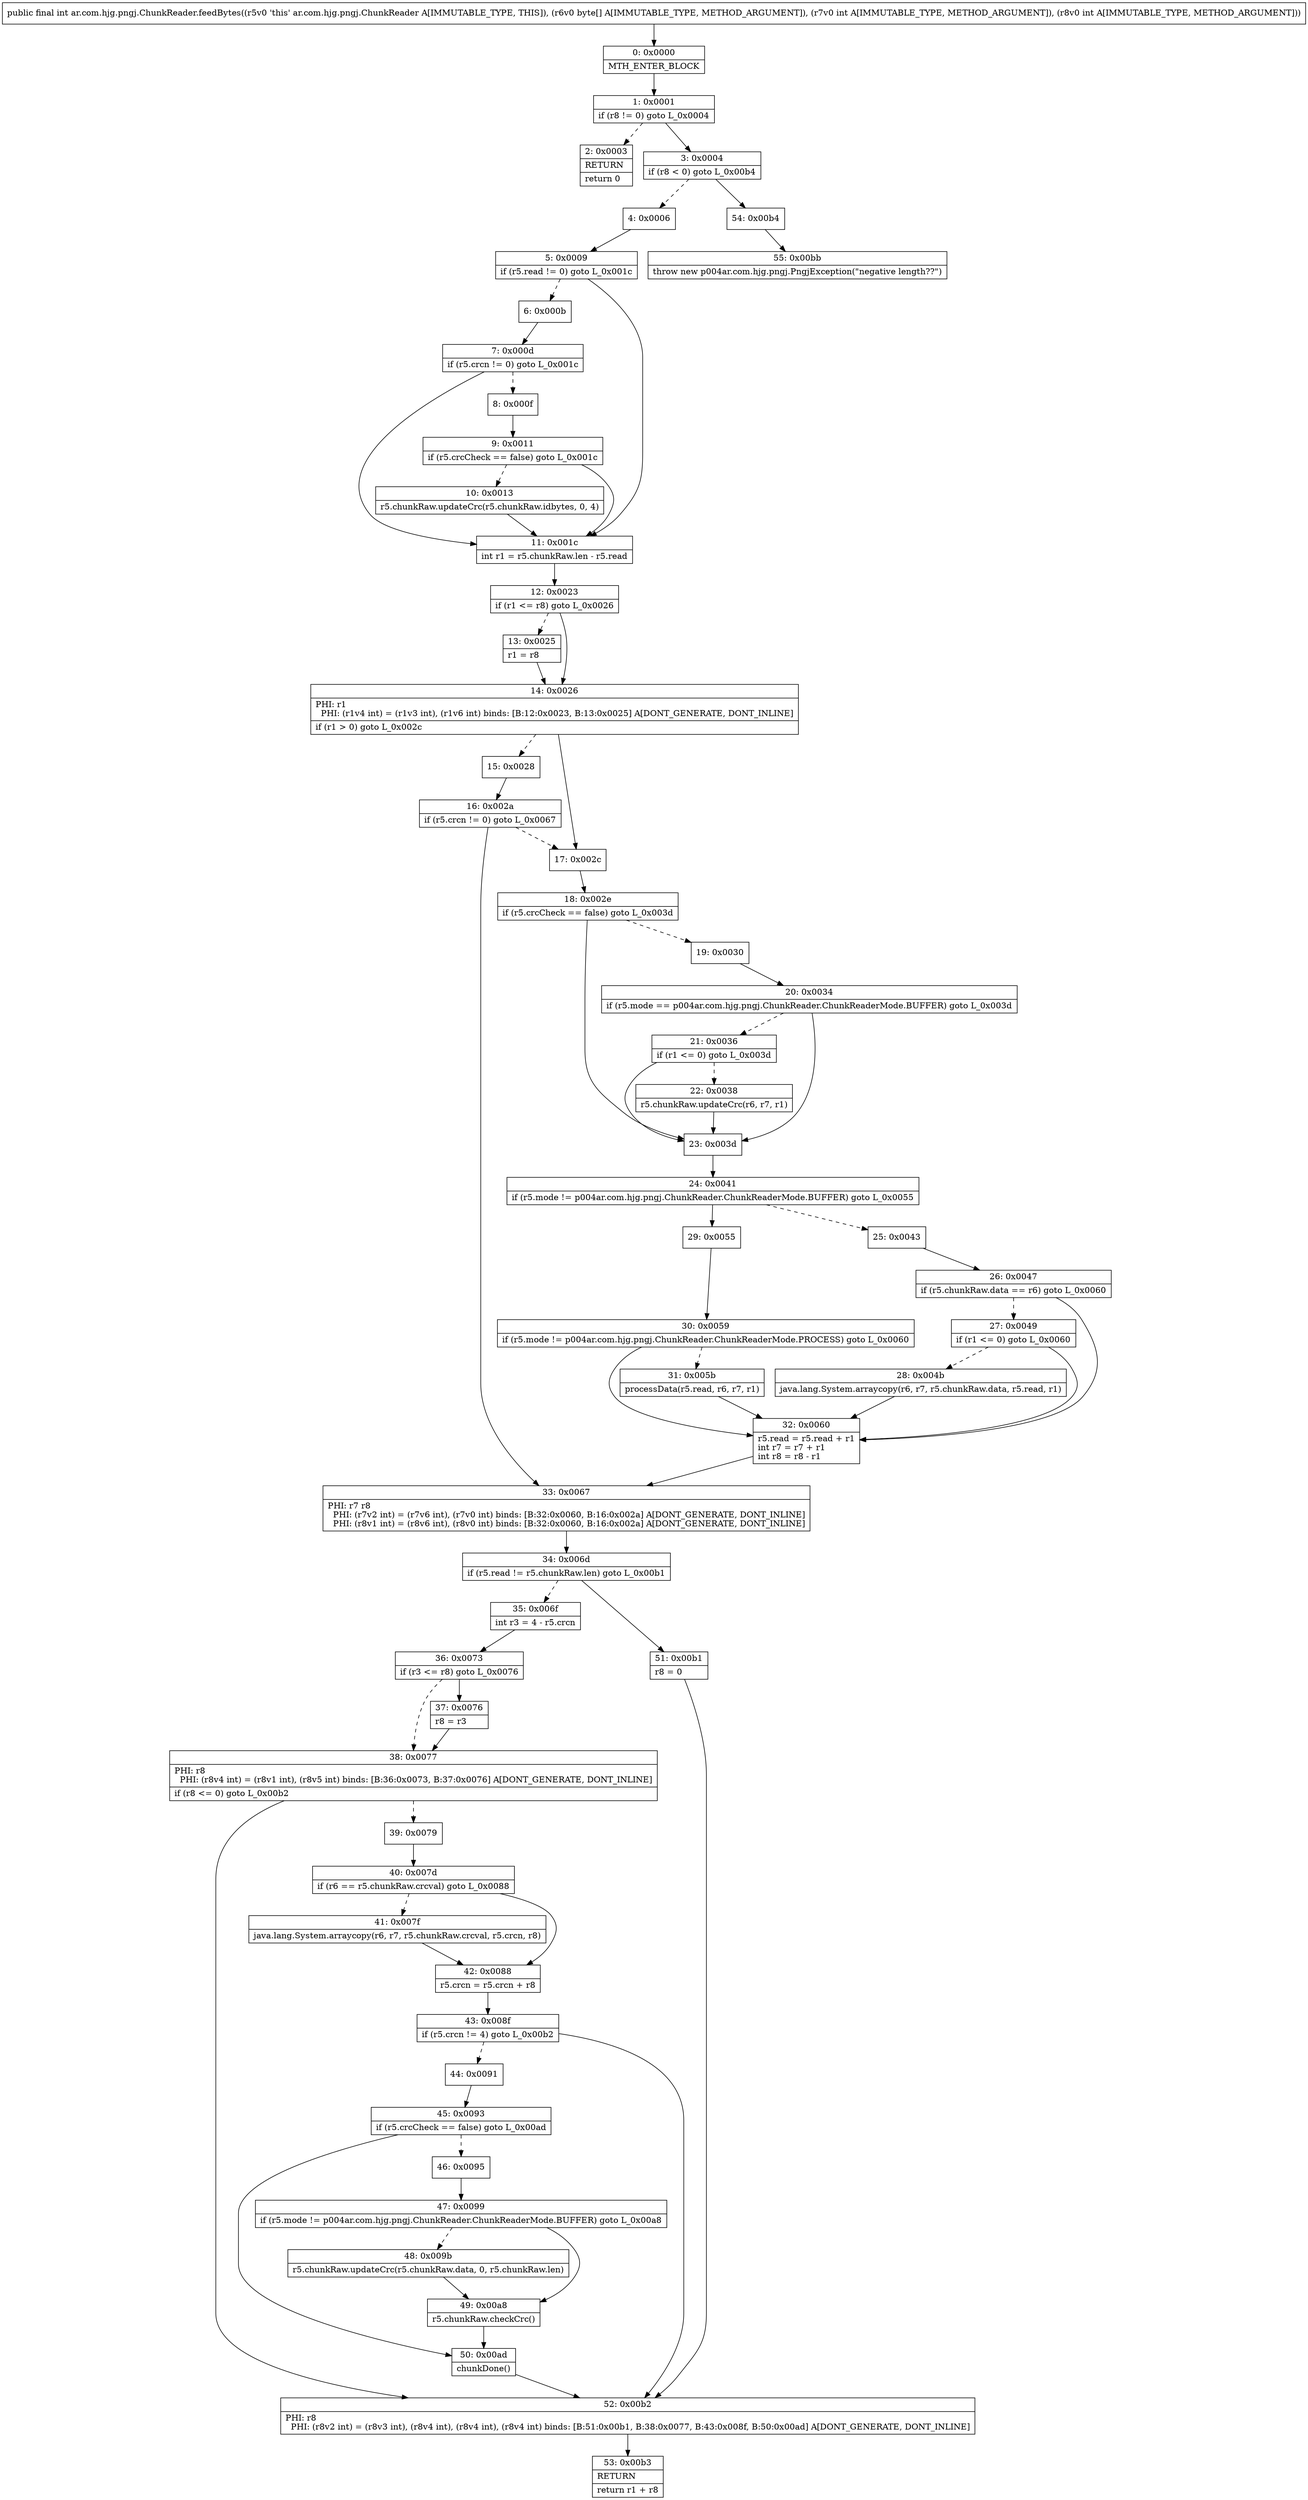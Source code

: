 digraph "CFG forar.com.hjg.pngj.ChunkReader.feedBytes([BII)I" {
Node_0 [shape=record,label="{0\:\ 0x0000|MTH_ENTER_BLOCK\l}"];
Node_1 [shape=record,label="{1\:\ 0x0001|if (r8 != 0) goto L_0x0004\l}"];
Node_2 [shape=record,label="{2\:\ 0x0003|RETURN\l|return 0\l}"];
Node_3 [shape=record,label="{3\:\ 0x0004|if (r8 \< 0) goto L_0x00b4\l}"];
Node_4 [shape=record,label="{4\:\ 0x0006}"];
Node_5 [shape=record,label="{5\:\ 0x0009|if (r5.read != 0) goto L_0x001c\l}"];
Node_6 [shape=record,label="{6\:\ 0x000b}"];
Node_7 [shape=record,label="{7\:\ 0x000d|if (r5.crcn != 0) goto L_0x001c\l}"];
Node_8 [shape=record,label="{8\:\ 0x000f}"];
Node_9 [shape=record,label="{9\:\ 0x0011|if (r5.crcCheck == false) goto L_0x001c\l}"];
Node_10 [shape=record,label="{10\:\ 0x0013|r5.chunkRaw.updateCrc(r5.chunkRaw.idbytes, 0, 4)\l}"];
Node_11 [shape=record,label="{11\:\ 0x001c|int r1 = r5.chunkRaw.len \- r5.read\l}"];
Node_12 [shape=record,label="{12\:\ 0x0023|if (r1 \<= r8) goto L_0x0026\l}"];
Node_13 [shape=record,label="{13\:\ 0x0025|r1 = r8\l}"];
Node_14 [shape=record,label="{14\:\ 0x0026|PHI: r1 \l  PHI: (r1v4 int) = (r1v3 int), (r1v6 int) binds: [B:12:0x0023, B:13:0x0025] A[DONT_GENERATE, DONT_INLINE]\l|if (r1 \> 0) goto L_0x002c\l}"];
Node_15 [shape=record,label="{15\:\ 0x0028}"];
Node_16 [shape=record,label="{16\:\ 0x002a|if (r5.crcn != 0) goto L_0x0067\l}"];
Node_17 [shape=record,label="{17\:\ 0x002c}"];
Node_18 [shape=record,label="{18\:\ 0x002e|if (r5.crcCheck == false) goto L_0x003d\l}"];
Node_19 [shape=record,label="{19\:\ 0x0030}"];
Node_20 [shape=record,label="{20\:\ 0x0034|if (r5.mode == p004ar.com.hjg.pngj.ChunkReader.ChunkReaderMode.BUFFER) goto L_0x003d\l}"];
Node_21 [shape=record,label="{21\:\ 0x0036|if (r1 \<= 0) goto L_0x003d\l}"];
Node_22 [shape=record,label="{22\:\ 0x0038|r5.chunkRaw.updateCrc(r6, r7, r1)\l}"];
Node_23 [shape=record,label="{23\:\ 0x003d}"];
Node_24 [shape=record,label="{24\:\ 0x0041|if (r5.mode != p004ar.com.hjg.pngj.ChunkReader.ChunkReaderMode.BUFFER) goto L_0x0055\l}"];
Node_25 [shape=record,label="{25\:\ 0x0043}"];
Node_26 [shape=record,label="{26\:\ 0x0047|if (r5.chunkRaw.data == r6) goto L_0x0060\l}"];
Node_27 [shape=record,label="{27\:\ 0x0049|if (r1 \<= 0) goto L_0x0060\l}"];
Node_28 [shape=record,label="{28\:\ 0x004b|java.lang.System.arraycopy(r6, r7, r5.chunkRaw.data, r5.read, r1)\l}"];
Node_29 [shape=record,label="{29\:\ 0x0055}"];
Node_30 [shape=record,label="{30\:\ 0x0059|if (r5.mode != p004ar.com.hjg.pngj.ChunkReader.ChunkReaderMode.PROCESS) goto L_0x0060\l}"];
Node_31 [shape=record,label="{31\:\ 0x005b|processData(r5.read, r6, r7, r1)\l}"];
Node_32 [shape=record,label="{32\:\ 0x0060|r5.read = r5.read + r1\lint r7 = r7 + r1\lint r8 = r8 \- r1\l}"];
Node_33 [shape=record,label="{33\:\ 0x0067|PHI: r7 r8 \l  PHI: (r7v2 int) = (r7v6 int), (r7v0 int) binds: [B:32:0x0060, B:16:0x002a] A[DONT_GENERATE, DONT_INLINE]\l  PHI: (r8v1 int) = (r8v6 int), (r8v0 int) binds: [B:32:0x0060, B:16:0x002a] A[DONT_GENERATE, DONT_INLINE]\l}"];
Node_34 [shape=record,label="{34\:\ 0x006d|if (r5.read != r5.chunkRaw.len) goto L_0x00b1\l}"];
Node_35 [shape=record,label="{35\:\ 0x006f|int r3 = 4 \- r5.crcn\l}"];
Node_36 [shape=record,label="{36\:\ 0x0073|if (r3 \<= r8) goto L_0x0076\l}"];
Node_37 [shape=record,label="{37\:\ 0x0076|r8 = r3\l}"];
Node_38 [shape=record,label="{38\:\ 0x0077|PHI: r8 \l  PHI: (r8v4 int) = (r8v1 int), (r8v5 int) binds: [B:36:0x0073, B:37:0x0076] A[DONT_GENERATE, DONT_INLINE]\l|if (r8 \<= 0) goto L_0x00b2\l}"];
Node_39 [shape=record,label="{39\:\ 0x0079}"];
Node_40 [shape=record,label="{40\:\ 0x007d|if (r6 == r5.chunkRaw.crcval) goto L_0x0088\l}"];
Node_41 [shape=record,label="{41\:\ 0x007f|java.lang.System.arraycopy(r6, r7, r5.chunkRaw.crcval, r5.crcn, r8)\l}"];
Node_42 [shape=record,label="{42\:\ 0x0088|r5.crcn = r5.crcn + r8\l}"];
Node_43 [shape=record,label="{43\:\ 0x008f|if (r5.crcn != 4) goto L_0x00b2\l}"];
Node_44 [shape=record,label="{44\:\ 0x0091}"];
Node_45 [shape=record,label="{45\:\ 0x0093|if (r5.crcCheck == false) goto L_0x00ad\l}"];
Node_46 [shape=record,label="{46\:\ 0x0095}"];
Node_47 [shape=record,label="{47\:\ 0x0099|if (r5.mode != p004ar.com.hjg.pngj.ChunkReader.ChunkReaderMode.BUFFER) goto L_0x00a8\l}"];
Node_48 [shape=record,label="{48\:\ 0x009b|r5.chunkRaw.updateCrc(r5.chunkRaw.data, 0, r5.chunkRaw.len)\l}"];
Node_49 [shape=record,label="{49\:\ 0x00a8|r5.chunkRaw.checkCrc()\l}"];
Node_50 [shape=record,label="{50\:\ 0x00ad|chunkDone()\l}"];
Node_51 [shape=record,label="{51\:\ 0x00b1|r8 = 0\l}"];
Node_52 [shape=record,label="{52\:\ 0x00b2|PHI: r8 \l  PHI: (r8v2 int) = (r8v3 int), (r8v4 int), (r8v4 int), (r8v4 int) binds: [B:51:0x00b1, B:38:0x0077, B:43:0x008f, B:50:0x00ad] A[DONT_GENERATE, DONT_INLINE]\l}"];
Node_53 [shape=record,label="{53\:\ 0x00b3|RETURN\l|return r1 + r8\l}"];
Node_54 [shape=record,label="{54\:\ 0x00b4}"];
Node_55 [shape=record,label="{55\:\ 0x00bb|throw new p004ar.com.hjg.pngj.PngjException(\"negative length??\")\l}"];
MethodNode[shape=record,label="{public final int ar.com.hjg.pngj.ChunkReader.feedBytes((r5v0 'this' ar.com.hjg.pngj.ChunkReader A[IMMUTABLE_TYPE, THIS]), (r6v0 byte[] A[IMMUTABLE_TYPE, METHOD_ARGUMENT]), (r7v0 int A[IMMUTABLE_TYPE, METHOD_ARGUMENT]), (r8v0 int A[IMMUTABLE_TYPE, METHOD_ARGUMENT])) }"];
MethodNode -> Node_0;
Node_0 -> Node_1;
Node_1 -> Node_2[style=dashed];
Node_1 -> Node_3;
Node_3 -> Node_4[style=dashed];
Node_3 -> Node_54;
Node_4 -> Node_5;
Node_5 -> Node_6[style=dashed];
Node_5 -> Node_11;
Node_6 -> Node_7;
Node_7 -> Node_8[style=dashed];
Node_7 -> Node_11;
Node_8 -> Node_9;
Node_9 -> Node_10[style=dashed];
Node_9 -> Node_11;
Node_10 -> Node_11;
Node_11 -> Node_12;
Node_12 -> Node_13[style=dashed];
Node_12 -> Node_14;
Node_13 -> Node_14;
Node_14 -> Node_15[style=dashed];
Node_14 -> Node_17;
Node_15 -> Node_16;
Node_16 -> Node_17[style=dashed];
Node_16 -> Node_33;
Node_17 -> Node_18;
Node_18 -> Node_19[style=dashed];
Node_18 -> Node_23;
Node_19 -> Node_20;
Node_20 -> Node_21[style=dashed];
Node_20 -> Node_23;
Node_21 -> Node_22[style=dashed];
Node_21 -> Node_23;
Node_22 -> Node_23;
Node_23 -> Node_24;
Node_24 -> Node_25[style=dashed];
Node_24 -> Node_29;
Node_25 -> Node_26;
Node_26 -> Node_27[style=dashed];
Node_26 -> Node_32;
Node_27 -> Node_28[style=dashed];
Node_27 -> Node_32;
Node_28 -> Node_32;
Node_29 -> Node_30;
Node_30 -> Node_31[style=dashed];
Node_30 -> Node_32;
Node_31 -> Node_32;
Node_32 -> Node_33;
Node_33 -> Node_34;
Node_34 -> Node_35[style=dashed];
Node_34 -> Node_51;
Node_35 -> Node_36;
Node_36 -> Node_37;
Node_36 -> Node_38[style=dashed];
Node_37 -> Node_38;
Node_38 -> Node_39[style=dashed];
Node_38 -> Node_52;
Node_39 -> Node_40;
Node_40 -> Node_41[style=dashed];
Node_40 -> Node_42;
Node_41 -> Node_42;
Node_42 -> Node_43;
Node_43 -> Node_44[style=dashed];
Node_43 -> Node_52;
Node_44 -> Node_45;
Node_45 -> Node_46[style=dashed];
Node_45 -> Node_50;
Node_46 -> Node_47;
Node_47 -> Node_48[style=dashed];
Node_47 -> Node_49;
Node_48 -> Node_49;
Node_49 -> Node_50;
Node_50 -> Node_52;
Node_51 -> Node_52;
Node_52 -> Node_53;
Node_54 -> Node_55;
}


